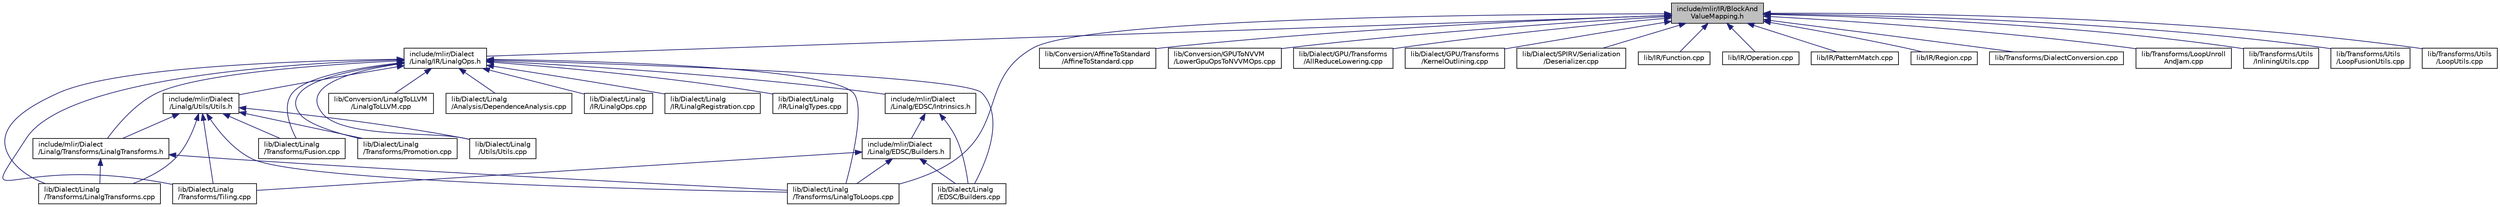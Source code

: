 digraph "include/mlir/IR/BlockAndValueMapping.h"
{
  bgcolor="transparent";
  edge [fontname="Helvetica",fontsize="10",labelfontname="Helvetica",labelfontsize="10"];
  node [fontname="Helvetica",fontsize="10",shape=record];
  Node36 [label="include/mlir/IR/BlockAnd\lValueMapping.h",height=0.2,width=0.4,color="black", fillcolor="grey75", style="filled", fontcolor="black"];
  Node36 -> Node37 [dir="back",color="midnightblue",fontsize="10",style="solid",fontname="Helvetica"];
  Node37 [label="include/mlir/Dialect\l/Linalg/IR/LinalgOps.h",height=0.2,width=0.4,color="black",URL="$LinalgOps_8h.html"];
  Node37 -> Node38 [dir="back",color="midnightblue",fontsize="10",style="solid",fontname="Helvetica"];
  Node38 [label="include/mlir/Dialect\l/Linalg/EDSC/Intrinsics.h",height=0.2,width=0.4,color="black",URL="$Dialect_2Linalg_2EDSC_2Intrinsics_8h.html"];
  Node38 -> Node39 [dir="back",color="midnightblue",fontsize="10",style="solid",fontname="Helvetica"];
  Node39 [label="include/mlir/Dialect\l/Linalg/EDSC/Builders.h",height=0.2,width=0.4,color="black",URL="$Dialect_2Linalg_2EDSC_2Builders_8h.html"];
  Node39 -> Node40 [dir="back",color="midnightblue",fontsize="10",style="solid",fontname="Helvetica"];
  Node40 [label="lib/Dialect/Linalg\l/EDSC/Builders.cpp",height=0.2,width=0.4,color="black",URL="$Dialect_2Linalg_2EDSC_2Builders_8cpp.html"];
  Node39 -> Node41 [dir="back",color="midnightblue",fontsize="10",style="solid",fontname="Helvetica"];
  Node41 [label="lib/Dialect/Linalg\l/Transforms/LinalgToLoops.cpp",height=0.2,width=0.4,color="black",URL="$LinalgToLoops_8cpp.html"];
  Node39 -> Node42 [dir="back",color="midnightblue",fontsize="10",style="solid",fontname="Helvetica"];
  Node42 [label="lib/Dialect/Linalg\l/Transforms/Tiling.cpp",height=0.2,width=0.4,color="black",URL="$Tiling_8cpp.html"];
  Node38 -> Node40 [dir="back",color="midnightblue",fontsize="10",style="solid",fontname="Helvetica"];
  Node37 -> Node43 [dir="back",color="midnightblue",fontsize="10",style="solid",fontname="Helvetica"];
  Node43 [label="include/mlir/Dialect\l/Linalg/Transforms/LinalgTransforms.h",height=0.2,width=0.4,color="black",URL="$LinalgTransforms_8h.html"];
  Node43 -> Node41 [dir="back",color="midnightblue",fontsize="10",style="solid",fontname="Helvetica"];
  Node43 -> Node44 [dir="back",color="midnightblue",fontsize="10",style="solid",fontname="Helvetica"];
  Node44 [label="lib/Dialect/Linalg\l/Transforms/LinalgTransforms.cpp",height=0.2,width=0.4,color="black",URL="$LinalgTransforms_8cpp.html"];
  Node37 -> Node45 [dir="back",color="midnightblue",fontsize="10",style="solid",fontname="Helvetica"];
  Node45 [label="include/mlir/Dialect\l/Linalg/Utils/Utils.h",height=0.2,width=0.4,color="black",URL="$Dialect_2Linalg_2Utils_2Utils_8h.html"];
  Node45 -> Node43 [dir="back",color="midnightblue",fontsize="10",style="solid",fontname="Helvetica"];
  Node45 -> Node46 [dir="back",color="midnightblue",fontsize="10",style="solid",fontname="Helvetica"];
  Node46 [label="lib/Dialect/Linalg\l/Transforms/Fusion.cpp",height=0.2,width=0.4,color="black",URL="$Fusion_8cpp.html"];
  Node45 -> Node41 [dir="back",color="midnightblue",fontsize="10",style="solid",fontname="Helvetica"];
  Node45 -> Node44 [dir="back",color="midnightblue",fontsize="10",style="solid",fontname="Helvetica"];
  Node45 -> Node47 [dir="back",color="midnightblue",fontsize="10",style="solid",fontname="Helvetica"];
  Node47 [label="lib/Dialect/Linalg\l/Transforms/Promotion.cpp",height=0.2,width=0.4,color="black",URL="$Promotion_8cpp.html"];
  Node45 -> Node42 [dir="back",color="midnightblue",fontsize="10",style="solid",fontname="Helvetica"];
  Node45 -> Node48 [dir="back",color="midnightblue",fontsize="10",style="solid",fontname="Helvetica"];
  Node48 [label="lib/Dialect/Linalg\l/Utils/Utils.cpp",height=0.2,width=0.4,color="black",URL="$Dialect_2Linalg_2Utils_2Utils_8cpp.html"];
  Node37 -> Node49 [dir="back",color="midnightblue",fontsize="10",style="solid",fontname="Helvetica"];
  Node49 [label="lib/Conversion/LinalgToLLVM\l/LinalgToLLVM.cpp",height=0.2,width=0.4,color="black",URL="$LinalgToLLVM_8cpp.html"];
  Node37 -> Node50 [dir="back",color="midnightblue",fontsize="10",style="solid",fontname="Helvetica"];
  Node50 [label="lib/Dialect/Linalg\l/Analysis/DependenceAnalysis.cpp",height=0.2,width=0.4,color="black",URL="$DependenceAnalysis_8cpp.html"];
  Node37 -> Node40 [dir="back",color="midnightblue",fontsize="10",style="solid",fontname="Helvetica"];
  Node37 -> Node51 [dir="back",color="midnightblue",fontsize="10",style="solid",fontname="Helvetica"];
  Node51 [label="lib/Dialect/Linalg\l/IR/LinalgOps.cpp",height=0.2,width=0.4,color="black",URL="$LinalgOps_8cpp.html"];
  Node37 -> Node52 [dir="back",color="midnightblue",fontsize="10",style="solid",fontname="Helvetica"];
  Node52 [label="lib/Dialect/Linalg\l/IR/LinalgRegistration.cpp",height=0.2,width=0.4,color="black",URL="$LinalgRegistration_8cpp.html"];
  Node37 -> Node53 [dir="back",color="midnightblue",fontsize="10",style="solid",fontname="Helvetica"];
  Node53 [label="lib/Dialect/Linalg\l/IR/LinalgTypes.cpp",height=0.2,width=0.4,color="black",URL="$LinalgTypes_8cpp.html"];
  Node37 -> Node46 [dir="back",color="midnightblue",fontsize="10",style="solid",fontname="Helvetica"];
  Node37 -> Node41 [dir="back",color="midnightblue",fontsize="10",style="solid",fontname="Helvetica"];
  Node37 -> Node44 [dir="back",color="midnightblue",fontsize="10",style="solid",fontname="Helvetica"];
  Node37 -> Node47 [dir="back",color="midnightblue",fontsize="10",style="solid",fontname="Helvetica"];
  Node37 -> Node42 [dir="back",color="midnightblue",fontsize="10",style="solid",fontname="Helvetica"];
  Node37 -> Node48 [dir="back",color="midnightblue",fontsize="10",style="solid",fontname="Helvetica"];
  Node36 -> Node54 [dir="back",color="midnightblue",fontsize="10",style="solid",fontname="Helvetica"];
  Node54 [label="lib/Conversion/AffineToStandard\l/AffineToStandard.cpp",height=0.2,width=0.4,color="black",URL="$AffineToStandard_8cpp.html"];
  Node36 -> Node55 [dir="back",color="midnightblue",fontsize="10",style="solid",fontname="Helvetica"];
  Node55 [label="lib/Conversion/GPUToNVVM\l/LowerGpuOpsToNVVMOps.cpp",height=0.2,width=0.4,color="black",URL="$LowerGpuOpsToNVVMOps_8cpp.html"];
  Node36 -> Node56 [dir="back",color="midnightblue",fontsize="10",style="solid",fontname="Helvetica"];
  Node56 [label="lib/Dialect/GPU/Transforms\l/AllReduceLowering.cpp",height=0.2,width=0.4,color="black",URL="$AllReduceLowering_8cpp.html"];
  Node36 -> Node57 [dir="back",color="midnightblue",fontsize="10",style="solid",fontname="Helvetica"];
  Node57 [label="lib/Dialect/GPU/Transforms\l/KernelOutlining.cpp",height=0.2,width=0.4,color="black",URL="$KernelOutlining_8cpp.html"];
  Node36 -> Node41 [dir="back",color="midnightblue",fontsize="10",style="solid",fontname="Helvetica"];
  Node36 -> Node58 [dir="back",color="midnightblue",fontsize="10",style="solid",fontname="Helvetica"];
  Node58 [label="lib/Dialect/SPIRV/Serialization\l/Deserializer.cpp",height=0.2,width=0.4,color="black",URL="$Deserializer_8cpp.html"];
  Node36 -> Node59 [dir="back",color="midnightblue",fontsize="10",style="solid",fontname="Helvetica"];
  Node59 [label="lib/IR/Function.cpp",height=0.2,width=0.4,color="black",URL="$Function_8cpp.html"];
  Node36 -> Node60 [dir="back",color="midnightblue",fontsize="10",style="solid",fontname="Helvetica"];
  Node60 [label="lib/IR/Operation.cpp",height=0.2,width=0.4,color="black",URL="$Operation_8cpp.html"];
  Node36 -> Node61 [dir="back",color="midnightblue",fontsize="10",style="solid",fontname="Helvetica"];
  Node61 [label="lib/IR/PatternMatch.cpp",height=0.2,width=0.4,color="black",URL="$PatternMatch_8cpp.html"];
  Node36 -> Node62 [dir="back",color="midnightblue",fontsize="10",style="solid",fontname="Helvetica"];
  Node62 [label="lib/IR/Region.cpp",height=0.2,width=0.4,color="black",URL="$Region_8cpp.html"];
  Node36 -> Node63 [dir="back",color="midnightblue",fontsize="10",style="solid",fontname="Helvetica"];
  Node63 [label="lib/Transforms/DialectConversion.cpp",height=0.2,width=0.4,color="black",URL="$DialectConversion_8cpp.html"];
  Node36 -> Node64 [dir="back",color="midnightblue",fontsize="10",style="solid",fontname="Helvetica"];
  Node64 [label="lib/Transforms/LoopUnroll\lAndJam.cpp",height=0.2,width=0.4,color="black",URL="$LoopUnrollAndJam_8cpp.html"];
  Node36 -> Node65 [dir="back",color="midnightblue",fontsize="10",style="solid",fontname="Helvetica"];
  Node65 [label="lib/Transforms/Utils\l/InliningUtils.cpp",height=0.2,width=0.4,color="black",URL="$InliningUtils_8cpp.html"];
  Node36 -> Node66 [dir="back",color="midnightblue",fontsize="10",style="solid",fontname="Helvetica"];
  Node66 [label="lib/Transforms/Utils\l/LoopFusionUtils.cpp",height=0.2,width=0.4,color="black",URL="$LoopFusionUtils_8cpp.html"];
  Node36 -> Node67 [dir="back",color="midnightblue",fontsize="10",style="solid",fontname="Helvetica"];
  Node67 [label="lib/Transforms/Utils\l/LoopUtils.cpp",height=0.2,width=0.4,color="black",URL="$LoopUtils_8cpp.html"];
}
